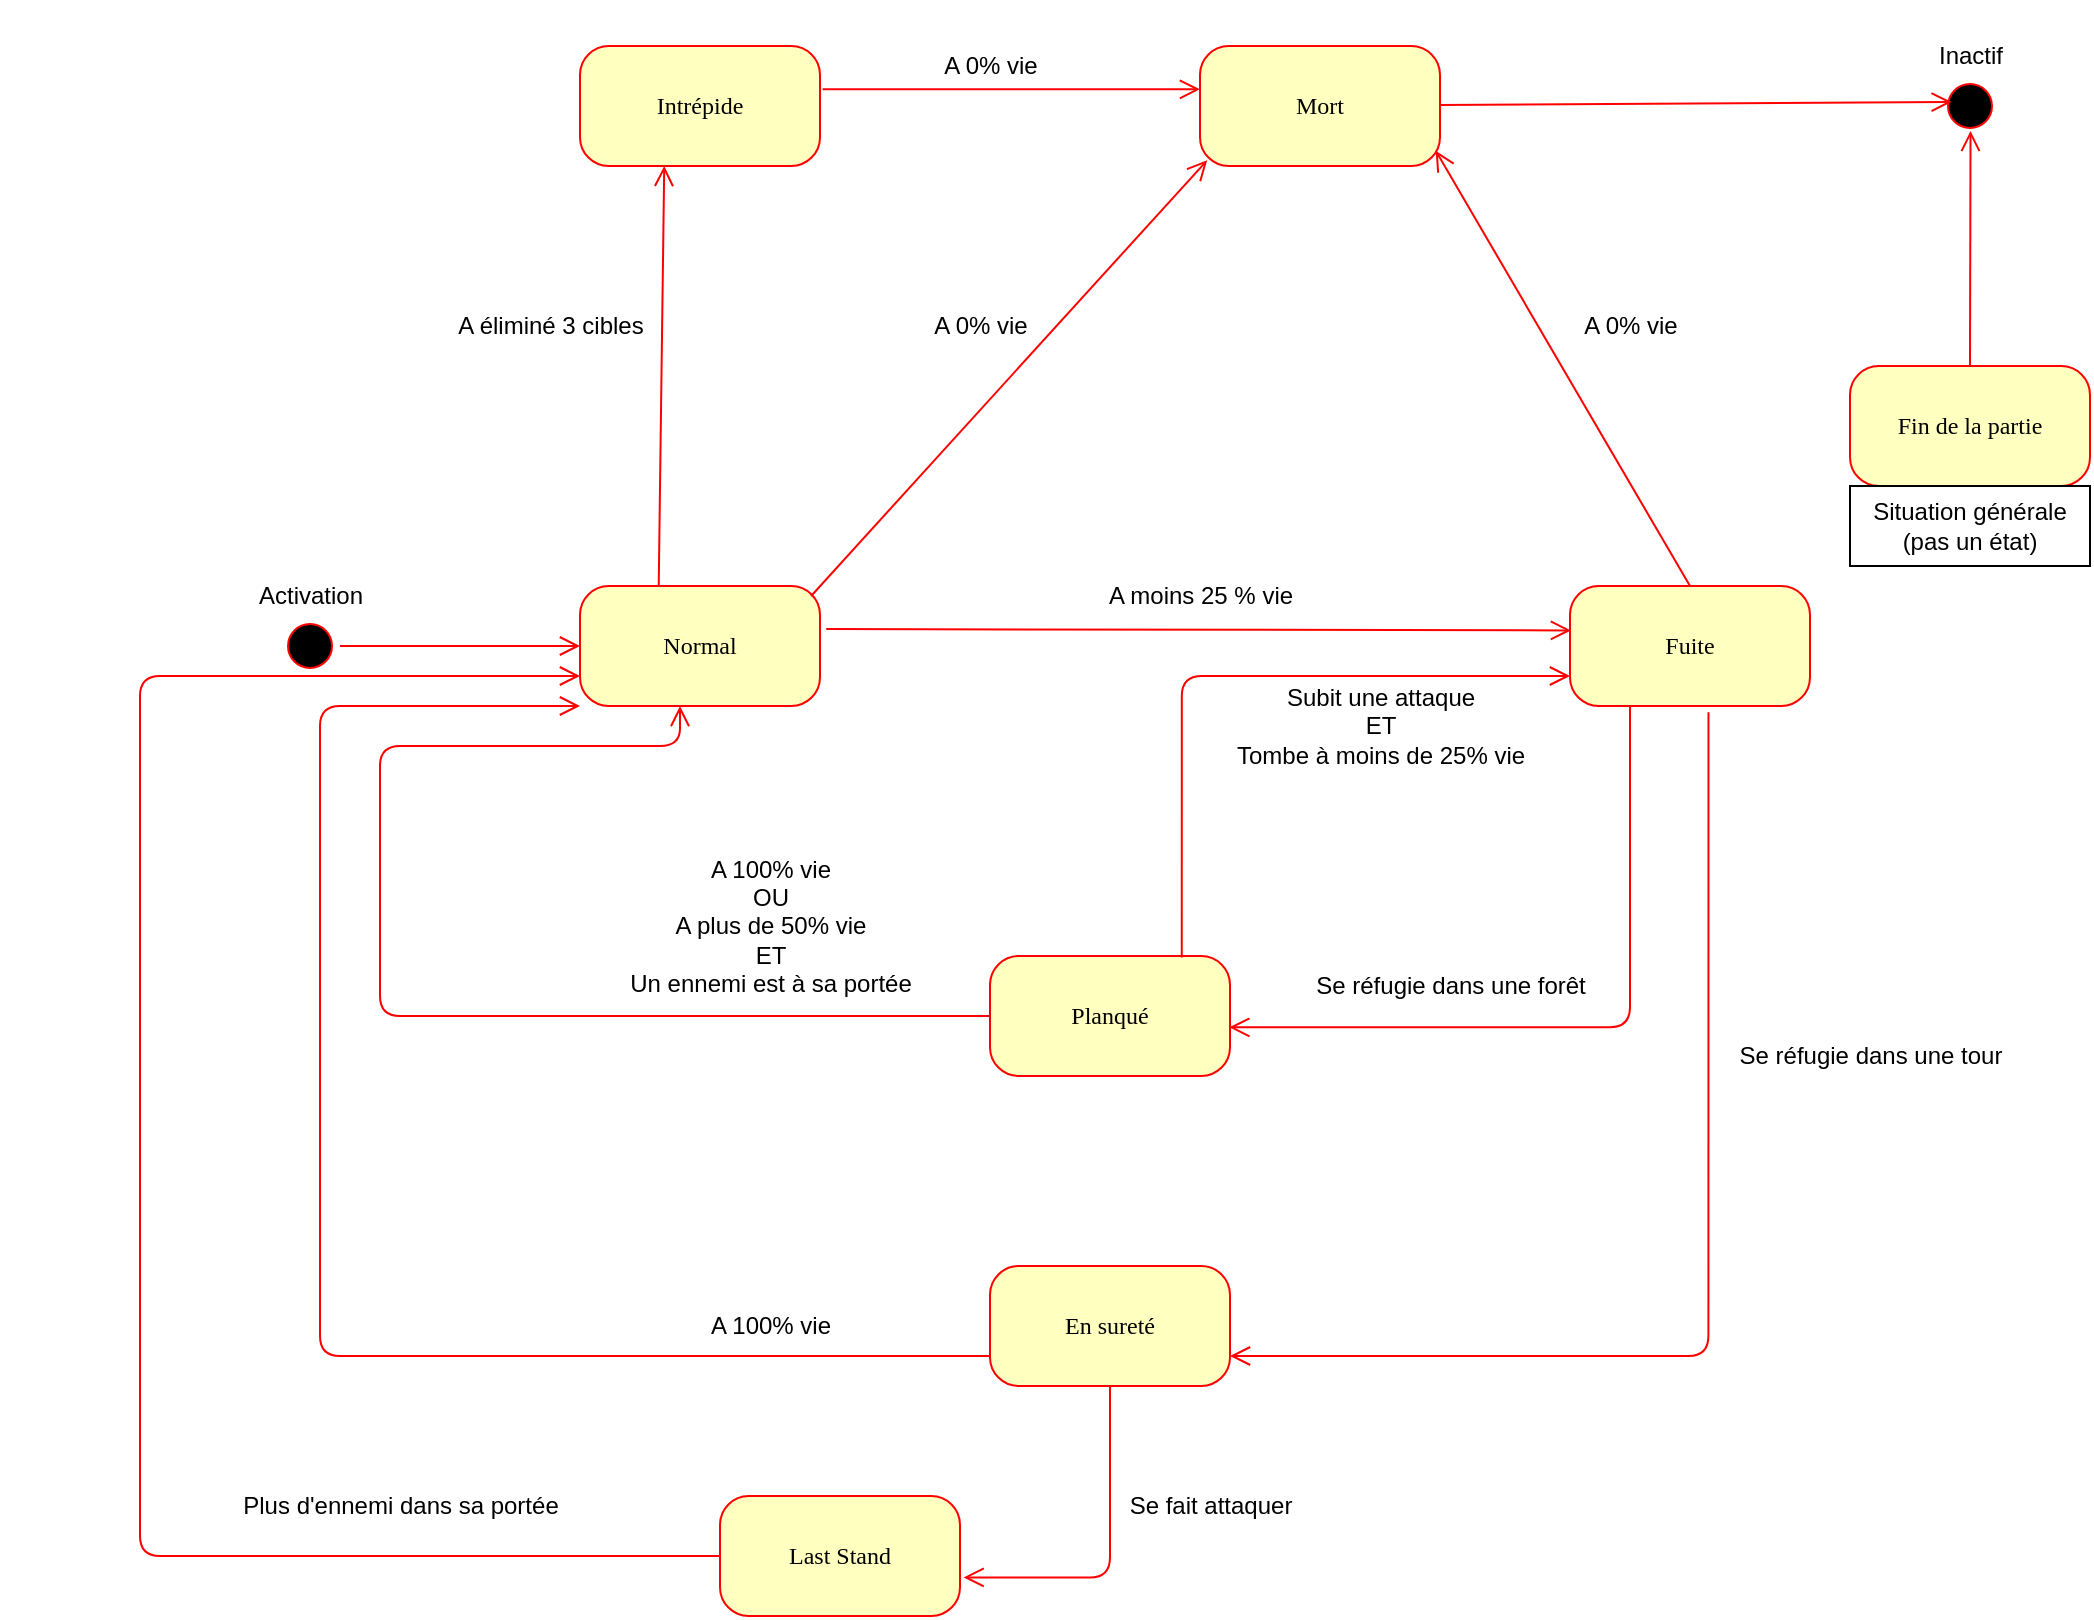 <mxfile version="15.6.8" type="device"><diagram name="Page-1" id="58cdce13-f638-feb5-8d6f-7d28b1aa9fa0"><mxGraphModel dx="2205" dy="885" grid="1" gridSize="10" guides="1" tooltips="1" connect="1" arrows="1" fold="1" page="1" pageScale="1" pageWidth="1100" pageHeight="850" background="none" math="0" shadow="0"><root><mxCell id="0"/><mxCell id="1" parent="0"/><mxCell id="382b91b5511bd0f7-1" value="" style="ellipse;html=1;shape=startState;fillColor=#000000;strokeColor=#ff0000;rounded=1;shadow=0;comic=0;labelBackgroundColor=none;fontFamily=Verdana;fontSize=12;fontColor=#000000;align=center;direction=south;" parent="1" vertex="1"><mxGeometry x="170" y="335" width="30" height="30" as="geometry"/></mxCell><mxCell id="382b91b5511bd0f7-5" value="Intrépide" style="rounded=1;whiteSpace=wrap;html=1;arcSize=24;fillColor=#ffffc0;strokeColor=#ff0000;shadow=0;comic=0;labelBackgroundColor=none;fontFamily=Verdana;fontSize=12;fontColor=#000000;align=center;" parent="1" vertex="1"><mxGeometry x="320" y="50" width="120" height="60" as="geometry"/></mxCell><mxCell id="382b91b5511bd0f7-6" value="Normal" style="rounded=1;whiteSpace=wrap;html=1;arcSize=24;fillColor=#ffffc0;strokeColor=#ff0000;shadow=0;comic=0;labelBackgroundColor=none;fontFamily=Verdana;fontSize=12;fontColor=#000000;align=center;" parent="1" vertex="1"><mxGeometry x="320" y="320" width="120" height="60" as="geometry"/></mxCell><mxCell id="382b91b5511bd0f7-7" value="Planqué" style="rounded=1;whiteSpace=wrap;html=1;arcSize=24;fillColor=#ffffc0;strokeColor=#ff0000;shadow=0;comic=0;labelBackgroundColor=none;fontFamily=Verdana;fontSize=12;fontColor=#000000;align=center;" parent="1" vertex="1"><mxGeometry x="525" y="505" width="120" height="60" as="geometry"/></mxCell><mxCell id="382b91b5511bd0f7-9" value="En sureté" style="rounded=1;whiteSpace=wrap;html=1;arcSize=24;fillColor=#ffffc0;strokeColor=#ff0000;shadow=0;comic=0;labelBackgroundColor=none;fontFamily=Verdana;fontSize=12;fontColor=#000000;align=center;" parent="1" vertex="1"><mxGeometry x="525" y="660" width="120" height="60" as="geometry"/></mxCell><mxCell id="382b91b5511bd0f7-10" value="Fuite" style="rounded=1;whiteSpace=wrap;html=1;arcSize=24;fillColor=#ffffc0;strokeColor=#ff0000;shadow=0;comic=0;labelBackgroundColor=none;fontFamily=Verdana;fontSize=12;fontColor=#000000;align=center;" parent="1" vertex="1"><mxGeometry x="815" y="320" width="120" height="60" as="geometry"/></mxCell><mxCell id="2a3bc250acf0617d-9" style="edgeStyle=orthogonalEdgeStyle;html=1;labelBackgroundColor=none;endArrow=open;endSize=8;strokeColor=#ff0000;fontFamily=Verdana;fontSize=12;align=left;" parent="1" source="382b91b5511bd0f7-1" target="382b91b5511bd0f7-6" edge="1"><mxGeometry relative="1" as="geometry"/></mxCell><mxCell id="cCmZWkz_c8Jrq3mOQHuu-3" value="Last Stand" style="rounded=1;whiteSpace=wrap;html=1;arcSize=24;fillColor=#ffffc0;strokeColor=#ff0000;shadow=0;comic=0;labelBackgroundColor=none;fontFamily=Verdana;fontSize=12;fontColor=#000000;align=center;" vertex="1" parent="1"><mxGeometry x="390" y="775" width="120" height="60" as="geometry"/></mxCell><mxCell id="cCmZWkz_c8Jrq3mOQHuu-4" value="Mort" style="rounded=1;whiteSpace=wrap;html=1;arcSize=24;fillColor=#ffffc0;strokeColor=#ff0000;shadow=0;comic=0;labelBackgroundColor=none;fontFamily=Verdana;fontSize=12;fontColor=#000000;align=center;" vertex="1" parent="1"><mxGeometry x="630" y="50" width="120" height="60" as="geometry"/></mxCell><mxCell id="cCmZWkz_c8Jrq3mOQHuu-5" style="html=1;labelBackgroundColor=none;endArrow=open;endSize=8;strokeColor=#ff0000;fontFamily=Verdana;fontSize=12;align=left;entryX=0.03;entryY=0.952;entryDx=0;entryDy=0;entryPerimeter=0;exitX=0.963;exitY=0.083;exitDx=0;exitDy=0;exitPerimeter=0;" edge="1" parent="1" source="382b91b5511bd0f7-6" target="cCmZWkz_c8Jrq3mOQHuu-4"><mxGeometry relative="1" as="geometry"><mxPoint x="440" y="319" as="sourcePoint"/><mxPoint x="520" y="319" as="targetPoint"/></mxGeometry></mxCell><mxCell id="cCmZWkz_c8Jrq3mOQHuu-7" style="html=1;labelBackgroundColor=none;endArrow=open;endSize=8;strokeColor=#ff0000;fontFamily=Verdana;fontSize=12;align=left;entryX=0.351;entryY=0.999;entryDx=0;entryDy=0;entryPerimeter=0;exitX=0.328;exitY=0;exitDx=0;exitDy=0;exitPerimeter=0;" edge="1" parent="1" source="382b91b5511bd0f7-6" target="382b91b5511bd0f7-5"><mxGeometry relative="1" as="geometry"><mxPoint x="360" y="310" as="sourcePoint"/><mxPoint x="560" y="340" as="targetPoint"/></mxGeometry></mxCell><mxCell id="cCmZWkz_c8Jrq3mOQHuu-8" style="edgeStyle=orthogonalEdgeStyle;html=1;labelBackgroundColor=none;endArrow=open;endSize=8;strokeColor=#ff0000;fontFamily=Verdana;fontSize=12;align=left;exitX=0.577;exitY=1.052;exitDx=0;exitDy=0;entryX=1;entryY=0.75;entryDx=0;entryDy=0;exitPerimeter=0;" edge="1" parent="1" source="382b91b5511bd0f7-10" target="382b91b5511bd0f7-9"><mxGeometry relative="1" as="geometry"><mxPoint x="490" y="550" as="sourcePoint"/><mxPoint x="610" y="550" as="targetPoint"/><Array as="points"><mxPoint x="884" y="705"/></Array></mxGeometry></mxCell><mxCell id="cCmZWkz_c8Jrq3mOQHuu-9" style="html=1;labelBackgroundColor=none;endArrow=open;endSize=8;strokeColor=#ff0000;fontFamily=Verdana;fontSize=12;align=left;entryX=0.004;entryY=0.37;entryDx=0;entryDy=0;entryPerimeter=0;exitX=1.026;exitY=0.359;exitDx=0;exitDy=0;exitPerimeter=0;" edge="1" parent="1" source="382b91b5511bd0f7-6" target="382b91b5511bd0f7-10"><mxGeometry relative="1" as="geometry"><mxPoint x="440" y="369.5" as="sourcePoint"/><mxPoint x="560" y="369.5" as="targetPoint"/></mxGeometry></mxCell><mxCell id="cCmZWkz_c8Jrq3mOQHuu-11" value="A 0% vie" style="text;html=1;align=center;verticalAlign=middle;resizable=0;points=[];autosize=1;strokeColor=none;fillColor=none;rotation=0;" vertex="1" parent="1"><mxGeometry x="490" y="180" width="60" height="20" as="geometry"/></mxCell><mxCell id="cCmZWkz_c8Jrq3mOQHuu-12" value="A moins 25 % vie" style="text;html=1;align=center;verticalAlign=middle;resizable=0;points=[];autosize=1;strokeColor=none;fillColor=none;rotation=0;" vertex="1" parent="1"><mxGeometry x="575" y="315" width="110" height="20" as="geometry"/></mxCell><mxCell id="cCmZWkz_c8Jrq3mOQHuu-13" value="A éliminé 3 cibles" style="text;html=1;align=center;verticalAlign=middle;resizable=0;points=[];autosize=1;strokeColor=none;fillColor=none;" vertex="1" parent="1"><mxGeometry x="250" y="180" width="110" height="20" as="geometry"/></mxCell><mxCell id="cCmZWkz_c8Jrq3mOQHuu-14" style="edgeStyle=orthogonalEdgeStyle;html=1;labelBackgroundColor=none;endArrow=open;endSize=8;strokeColor=#ff0000;fontFamily=Verdana;fontSize=12;align=left;exitX=0.25;exitY=1;exitDx=0;exitDy=0;entryX=0.997;entryY=0.594;entryDx=0;entryDy=0;entryPerimeter=0;" edge="1" parent="1" source="382b91b5511bd0f7-10" target="382b91b5511bd0f7-7"><mxGeometry relative="1" as="geometry"><mxPoint x="660" y="535" as="sourcePoint"/><mxPoint x="660" y="530" as="targetPoint"/></mxGeometry></mxCell><mxCell id="cCmZWkz_c8Jrq3mOQHuu-15" value="Se réfugie dans une forêt" style="text;html=1;align=center;verticalAlign=middle;resizable=0;points=[];autosize=1;strokeColor=none;fillColor=none;" vertex="1" parent="1"><mxGeometry x="680" y="510" width="150" height="20" as="geometry"/></mxCell><mxCell id="cCmZWkz_c8Jrq3mOQHuu-16" value="Se réfugie dans une tour" style="text;html=1;align=center;verticalAlign=middle;resizable=0;points=[];autosize=1;strokeColor=none;fillColor=none;" vertex="1" parent="1"><mxGeometry x="890" y="545" width="150" height="20" as="geometry"/></mxCell><mxCell id="cCmZWkz_c8Jrq3mOQHuu-17" value="" style="ellipse;html=1;shape=startState;fillColor=#000000;strokeColor=#ff0000;rounded=1;shadow=0;comic=0;labelBackgroundColor=none;fontFamily=Verdana;fontSize=12;fontColor=#000000;align=center;direction=south;" vertex="1" parent="1"><mxGeometry x="1000" y="65" width="30" height="30" as="geometry"/></mxCell><mxCell id="cCmZWkz_c8Jrq3mOQHuu-18" style="html=1;labelBackgroundColor=none;endArrow=open;endSize=8;strokeColor=#ff0000;fontFamily=Verdana;fontSize=12;align=left;entryX=0.433;entryY=0.805;entryDx=0;entryDy=0;entryPerimeter=0;" edge="1" parent="1" target="cCmZWkz_c8Jrq3mOQHuu-17"><mxGeometry relative="1" as="geometry"><mxPoint x="750" y="79.5" as="sourcePoint"/><mxPoint x="870" y="79.5" as="targetPoint"/></mxGeometry></mxCell><mxCell id="cCmZWkz_c8Jrq3mOQHuu-19" value="Fin de la partie" style="rounded=1;whiteSpace=wrap;html=1;arcSize=24;fillColor=#ffffc0;strokeColor=#ff0000;shadow=0;comic=0;labelBackgroundColor=none;fontFamily=Verdana;fontSize=12;fontColor=#000000;align=center;" vertex="1" parent="1"><mxGeometry x="955" y="210" width="120" height="60" as="geometry"/></mxCell><mxCell id="cCmZWkz_c8Jrq3mOQHuu-20" style="html=1;labelBackgroundColor=none;endArrow=open;endSize=8;strokeColor=#ff0000;fontFamily=Verdana;fontSize=12;align=left;entryX=0.915;entryY=0.491;entryDx=0;entryDy=0;exitX=0.5;exitY=0;exitDx=0;exitDy=0;entryPerimeter=0;" edge="1" parent="1" source="cCmZWkz_c8Jrq3mOQHuu-19" target="cCmZWkz_c8Jrq3mOQHuu-17"><mxGeometry relative="1" as="geometry"><mxPoint x="810" y="139.5" as="sourcePoint"/><mxPoint x="1190" y="140" as="targetPoint"/></mxGeometry></mxCell><mxCell id="cCmZWkz_c8Jrq3mOQHuu-22" value="Situation générale (pas un état)" style="whiteSpace=wrap;html=1;" vertex="1" parent="1"><mxGeometry x="955" y="270" width="120" height="40" as="geometry"/></mxCell><mxCell id="cCmZWkz_c8Jrq3mOQHuu-24" style="edgeStyle=orthogonalEdgeStyle;html=1;labelBackgroundColor=none;endArrow=open;endSize=8;strokeColor=#ff0000;fontFamily=Verdana;fontSize=12;align=left;exitX=0;exitY=0.75;exitDx=0;exitDy=0;entryX=0;entryY=1;entryDx=0;entryDy=0;" edge="1" parent="1" source="382b91b5511bd0f7-9" target="382b91b5511bd0f7-6"><mxGeometry relative="1" as="geometry"><mxPoint x="740" y="480" as="sourcePoint"/><mxPoint x="320" y="370" as="targetPoint"/><Array as="points"><mxPoint x="190" y="705"/><mxPoint x="190" y="380"/></Array></mxGeometry></mxCell><mxCell id="cCmZWkz_c8Jrq3mOQHuu-25" value="&lt;div&gt;A 100% vie&lt;/div&gt;" style="text;html=1;align=center;verticalAlign=middle;resizable=0;points=[];autosize=1;strokeColor=none;fillColor=none;" vertex="1" parent="1"><mxGeometry x="375" y="680" width="80" height="20" as="geometry"/></mxCell><mxCell id="cCmZWkz_c8Jrq3mOQHuu-26" value="Inactif" style="text;html=1;align=center;verticalAlign=middle;resizable=0;points=[];autosize=1;strokeColor=none;fillColor=none;" vertex="1" parent="1"><mxGeometry x="990" y="45" width="50" height="20" as="geometry"/></mxCell><mxCell id="cCmZWkz_c8Jrq3mOQHuu-27" value="Activation" style="text;html=1;align=center;verticalAlign=middle;resizable=0;points=[];autosize=1;strokeColor=none;fillColor=none;" vertex="1" parent="1"><mxGeometry x="150" y="315" width="70" height="20" as="geometry"/></mxCell><mxCell id="cCmZWkz_c8Jrq3mOQHuu-28" style="edgeStyle=orthogonalEdgeStyle;html=1;labelBackgroundColor=none;endArrow=open;endSize=8;strokeColor=#ff0000;fontFamily=Verdana;fontSize=12;align=left;exitX=0;exitY=0.5;exitDx=0;exitDy=0;" edge="1" parent="1" source="382b91b5511bd0f7-7" target="382b91b5511bd0f7-6"><mxGeometry relative="1" as="geometry"><mxPoint x="460" y="775" as="sourcePoint"/><mxPoint x="330" y="375" as="targetPoint"/><Array as="points"><mxPoint x="220" y="535"/><mxPoint x="220" y="400"/><mxPoint x="370" y="400"/></Array></mxGeometry></mxCell><mxCell id="cCmZWkz_c8Jrq3mOQHuu-29" value="&lt;div&gt;A 100% vie &lt;br&gt;&lt;/div&gt;&lt;div&gt;OU&lt;/div&gt;&lt;div&gt;A plus de 50% vie &lt;br&gt;&lt;/div&gt;&lt;div&gt;ET &lt;br&gt;&lt;/div&gt;&lt;div&gt;Un ennemi est à sa portée&lt;br&gt;&lt;/div&gt;" style="text;html=1;align=center;verticalAlign=middle;resizable=0;points=[];autosize=1;strokeColor=none;fillColor=none;" vertex="1" parent="1"><mxGeometry x="335" y="450" width="160" height="80" as="geometry"/></mxCell><mxCell id="cCmZWkz_c8Jrq3mOQHuu-31" style="html=1;labelBackgroundColor=none;endArrow=open;endSize=8;strokeColor=#ff0000;fontFamily=Verdana;fontSize=12;align=left;entryX=0;entryY=0.361;entryDx=0;entryDy=0;exitX=1.011;exitY=0.361;exitDx=0;exitDy=0;entryPerimeter=0;exitPerimeter=0;" edge="1" parent="1" source="382b91b5511bd0f7-5" target="cCmZWkz_c8Jrq3mOQHuu-4"><mxGeometry relative="1" as="geometry"><mxPoint x="410" y="329" as="sourcePoint"/><mxPoint x="637.96" y="84" as="targetPoint"/></mxGeometry></mxCell><mxCell id="cCmZWkz_c8Jrq3mOQHuu-37" value="&lt;div&gt;&lt;br&gt;&lt;/div&gt;&lt;div&gt;&lt;br&gt;&lt;/div&gt;" style="edgeLabel;html=1;align=center;verticalAlign=middle;resizable=0;points=[];" vertex="1" connectable="0" parent="cCmZWkz_c8Jrq3mOQHuu-31"><mxGeometry x="-0.57" y="-2" relative="1" as="geometry"><mxPoint x="-452" y="-34" as="offset"/></mxGeometry></mxCell><mxCell id="cCmZWkz_c8Jrq3mOQHuu-32" value="A 0% vie" style="text;html=1;align=center;verticalAlign=middle;resizable=0;points=[];autosize=1;strokeColor=none;fillColor=none;rotation=0;" vertex="1" parent="1"><mxGeometry x="495" y="50" width="60" height="20" as="geometry"/></mxCell><mxCell id="cCmZWkz_c8Jrq3mOQHuu-33" style="edgeStyle=orthogonalEdgeStyle;html=1;labelBackgroundColor=none;endArrow=open;endSize=8;strokeColor=#ff0000;fontFamily=Verdana;fontSize=12;align=left;exitX=0.799;exitY=0.013;exitDx=0;exitDy=0;entryX=0;entryY=0.75;entryDx=0;entryDy=0;exitPerimeter=0;" edge="1" parent="1" source="382b91b5511bd0f7-7" target="382b91b5511bd0f7-10"><mxGeometry relative="1" as="geometry"><mxPoint x="740" y="480" as="sourcePoint"/><mxPoint x="460" y="615" as="targetPoint"/></mxGeometry></mxCell><mxCell id="cCmZWkz_c8Jrq3mOQHuu-34" value="&lt;div&gt;Subit une attaque &lt;br&gt;&lt;/div&gt;&lt;div&gt;ET &lt;br&gt;&lt;/div&gt;&lt;div&gt;Tombe à moins de 25% vie&lt;/div&gt;" style="text;html=1;align=center;verticalAlign=middle;resizable=0;points=[];autosize=1;strokeColor=none;fillColor=none;" vertex="1" parent="1"><mxGeometry x="640" y="365" width="160" height="50" as="geometry"/></mxCell><mxCell id="cCmZWkz_c8Jrq3mOQHuu-35" style="html=1;labelBackgroundColor=none;endArrow=open;endSize=8;strokeColor=#ff0000;fontFamily=Verdana;fontSize=12;align=left;entryX=0.982;entryY=0.873;entryDx=0;entryDy=0;exitX=0.5;exitY=0;exitDx=0;exitDy=0;entryPerimeter=0;" edge="1" parent="1" source="382b91b5511bd0f7-10" target="cCmZWkz_c8Jrq3mOQHuu-4"><mxGeometry relative="1" as="geometry"><mxPoint x="980" y="326" as="sourcePoint"/><mxPoint x="756.64" y="116.64" as="targetPoint"/></mxGeometry></mxCell><mxCell id="cCmZWkz_c8Jrq3mOQHuu-36" value="A 0% vie" style="text;html=1;align=center;verticalAlign=middle;resizable=0;points=[];autosize=1;strokeColor=none;fillColor=none;rotation=0;" vertex="1" parent="1"><mxGeometry x="815" y="180" width="60" height="20" as="geometry"/></mxCell><mxCell id="cCmZWkz_c8Jrq3mOQHuu-40" style="edgeStyle=orthogonalEdgeStyle;html=1;labelBackgroundColor=none;endArrow=open;endSize=8;strokeColor=#ff0000;fontFamily=Verdana;fontSize=12;align=left;exitX=0.5;exitY=1;exitDx=0;exitDy=0;entryX=1.015;entryY=0.679;entryDx=0;entryDy=0;entryPerimeter=0;" edge="1" parent="1" source="382b91b5511bd0f7-9" target="cCmZWkz_c8Jrq3mOQHuu-3"><mxGeometry relative="1" as="geometry"><mxPoint x="894.24" y="393.12" as="sourcePoint"/><mxPoint x="655" y="715" as="targetPoint"/><Array as="points"><mxPoint x="585" y="816"/></Array></mxGeometry></mxCell><mxCell id="cCmZWkz_c8Jrq3mOQHuu-42" value="Se fait attaquer" style="text;html=1;align=center;verticalAlign=middle;resizable=0;points=[];autosize=1;strokeColor=none;fillColor=none;" vertex="1" parent="1"><mxGeometry x="585" y="770" width="100" height="20" as="geometry"/></mxCell><mxCell id="cCmZWkz_c8Jrq3mOQHuu-44" style="edgeStyle=orthogonalEdgeStyle;html=1;labelBackgroundColor=none;endArrow=open;endSize=8;strokeColor=#ff0000;fontFamily=Verdana;fontSize=12;align=left;exitX=0;exitY=0.5;exitDx=0;exitDy=0;entryX=0;entryY=0.75;entryDx=0;entryDy=0;" edge="1" parent="1" source="cCmZWkz_c8Jrq3mOQHuu-3" target="382b91b5511bd0f7-6"><mxGeometry relative="1" as="geometry"><mxPoint x="250" y="565" as="sourcePoint"/><mxPoint x="-83.2" y="620.74" as="targetPoint"/><Array as="points"><mxPoint x="100" y="805"/><mxPoint x="100" y="365"/></Array></mxGeometry></mxCell><mxCell id="cCmZWkz_c8Jrq3mOQHuu-45" value="Plus d'ennemi dans sa portée" style="text;html=1;align=center;verticalAlign=middle;resizable=0;points=[];autosize=1;strokeColor=none;fillColor=none;" vertex="1" parent="1"><mxGeometry x="140" y="770" width="180" height="20" as="geometry"/></mxCell></root></mxGraphModel></diagram></mxfile>